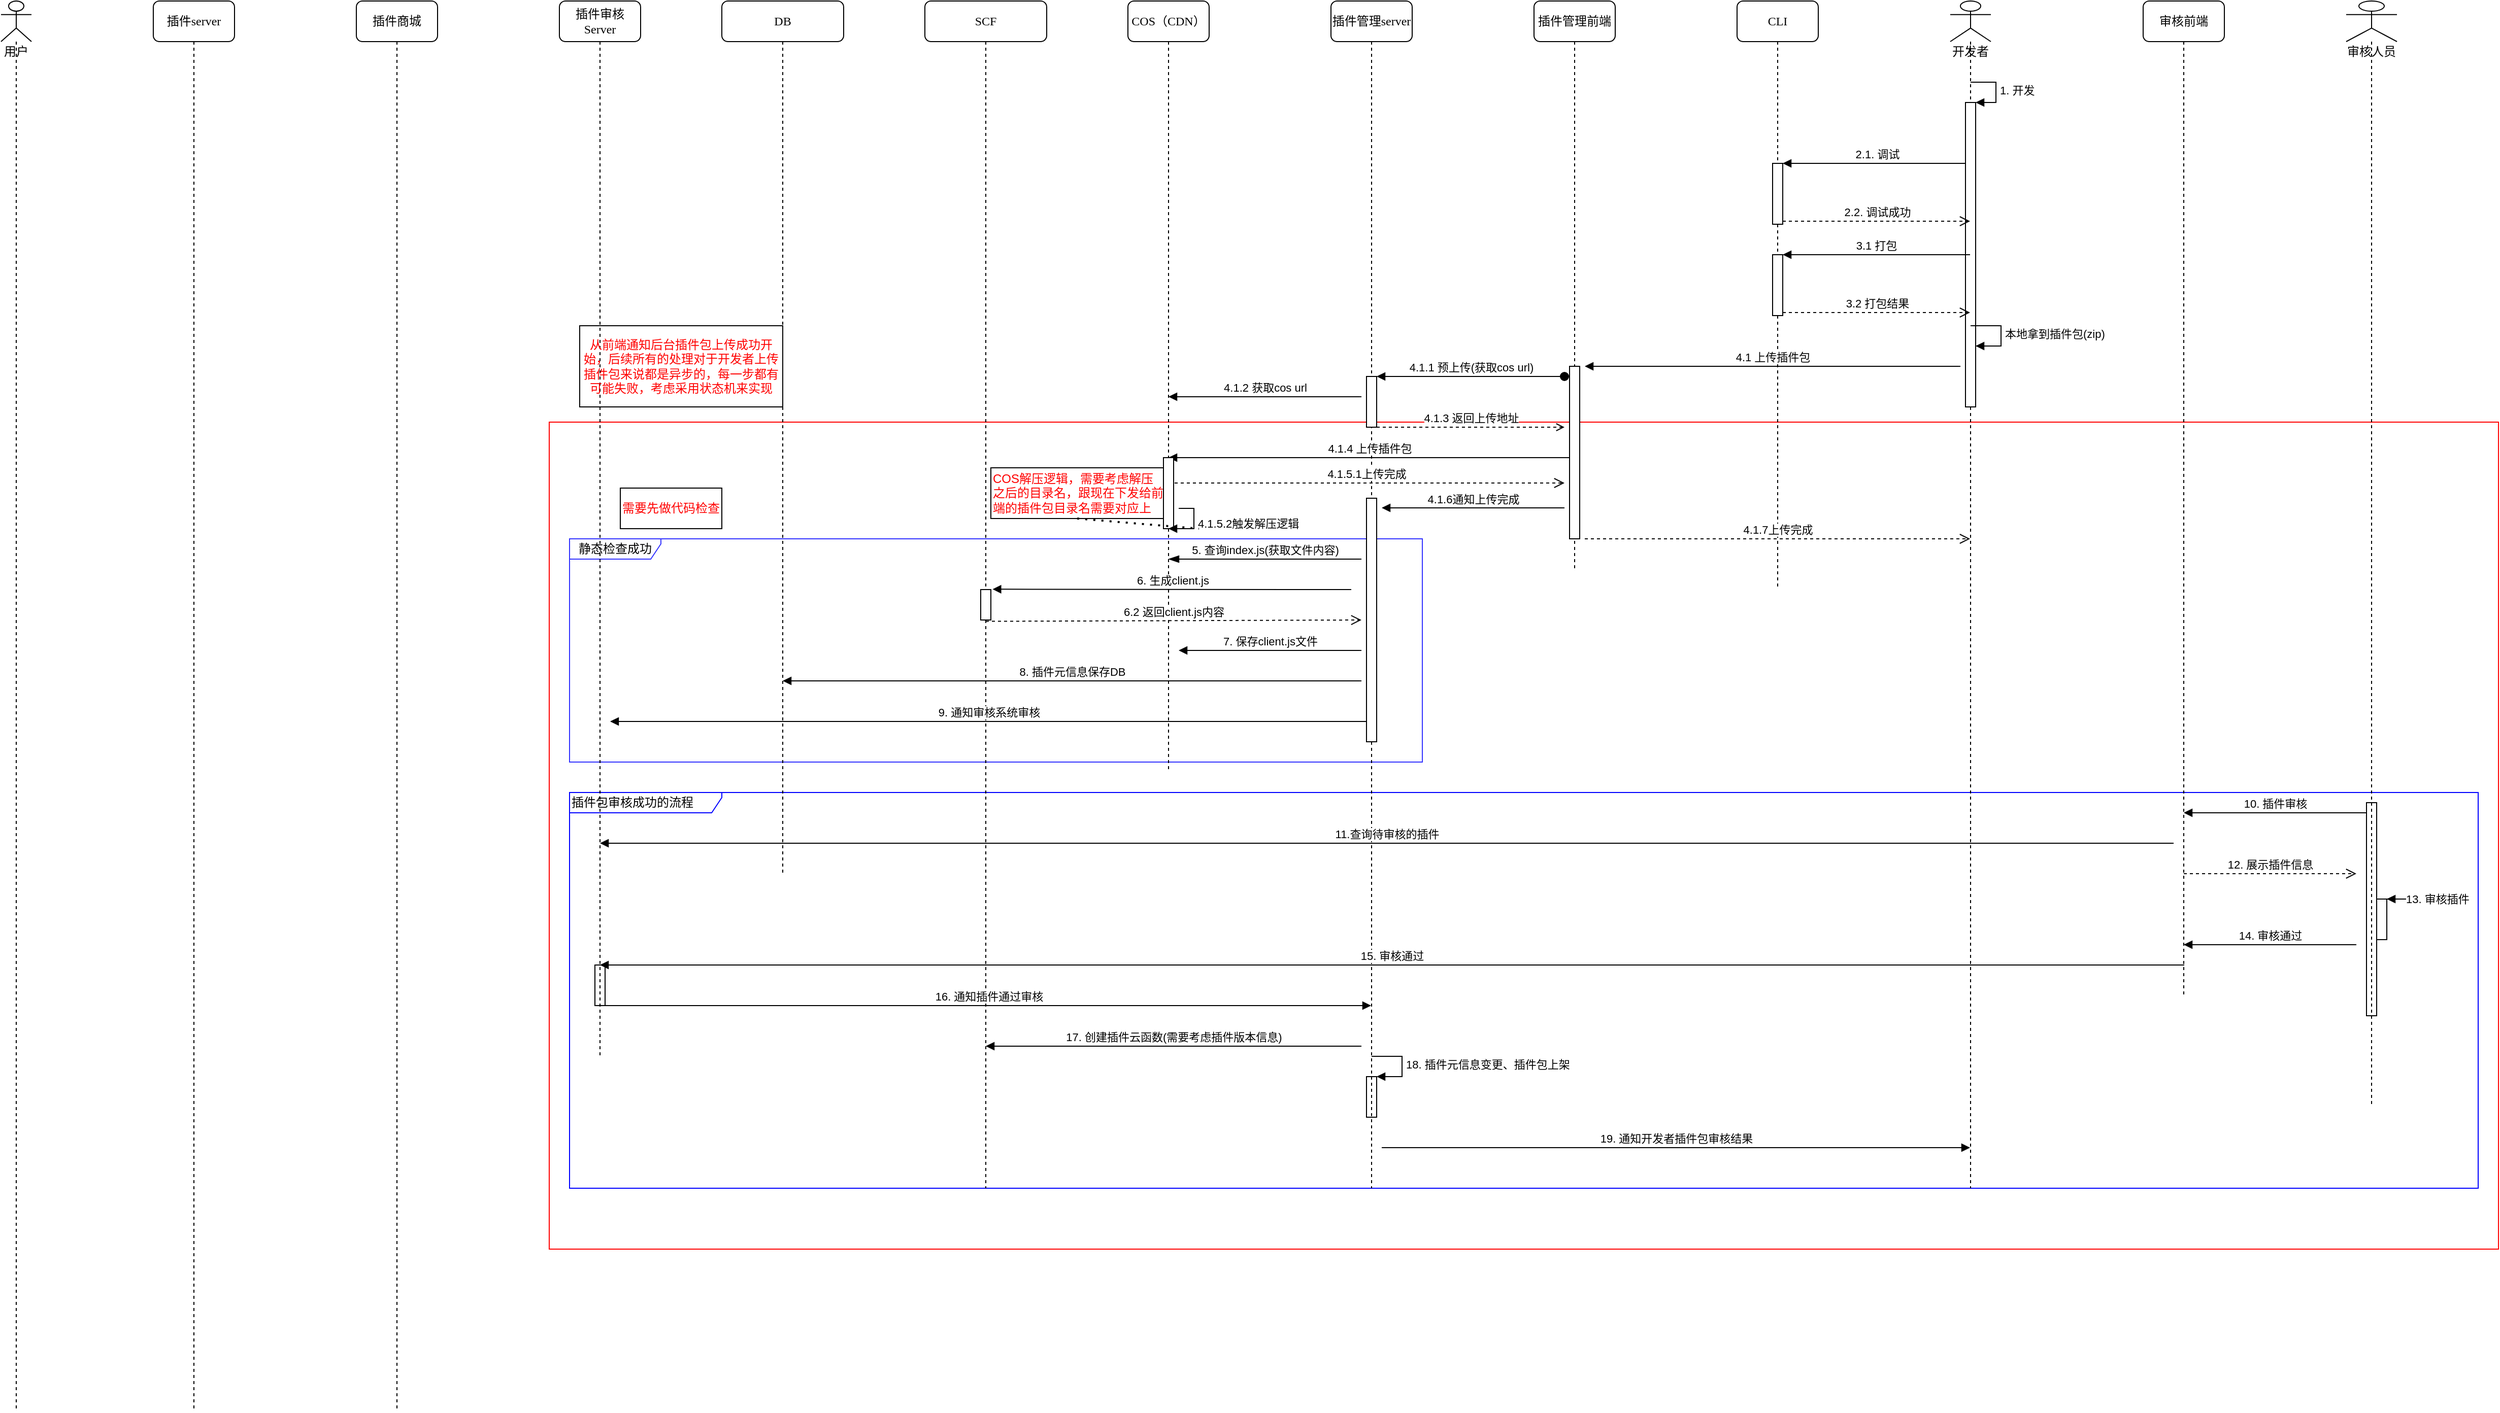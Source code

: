 <mxfile version="14.8.3" type="github" pages="2">
  <diagram name="Page-1" id="13e1069c-82ec-6db2-03f1-153e76fe0fe0">
    <mxGraphModel dx="3229" dy="1163" grid="1" gridSize="10" guides="0" tooltips="1" connect="1" arrows="1" fold="1" page="1" pageScale="1" pageWidth="1100" pageHeight="850" background="none" math="0" shadow="0">
      <root>
        <mxCell id="0" />
        <mxCell id="1" parent="0" />
        <mxCell id="ldka-5FNK_S4JEufgtKj-46" value="" style="rounded=0;whiteSpace=wrap;html=1;fillColor=none;align=left;strokeColor=#FF0000;" vertex="1" parent="1">
          <mxGeometry x="270" y="495" width="1920" height="815" as="geometry" />
        </mxCell>
        <mxCell id="ldka-5FNK_S4JEufgtKj-45" value="插件包审核成功的流程" style="shape=umlFrame;whiteSpace=wrap;html=1;fillColor=none;align=left;width=150;height=20;strokeColor=#0000FF;" vertex="1" parent="1">
          <mxGeometry x="290" y="860" width="1880" height="390" as="geometry" />
        </mxCell>
        <mxCell id="ldka-5FNK_S4JEufgtKj-20" value="静态检查成功" style="shape=umlFrame;whiteSpace=wrap;html=1;width=90;height=20;strokeColor=#3333FF;" vertex="1" parent="1">
          <mxGeometry x="290" y="610" width="840" height="220" as="geometry" />
        </mxCell>
        <mxCell id="7baba1c4bc27f4b0-2" value="插件server" style="shape=umlLifeline;perimeter=lifelinePerimeter;whiteSpace=wrap;html=1;container=1;collapsible=0;recursiveResize=0;outlineConnect=0;rounded=1;shadow=0;comic=0;labelBackgroundColor=none;strokeWidth=1;fontFamily=Verdana;fontSize=12;align=center;" parent="1" vertex="1">
          <mxGeometry x="-120" y="80" width="80" height="1390" as="geometry" />
        </mxCell>
        <mxCell id="7baba1c4bc27f4b0-3" value="SCF" style="shape=umlLifeline;perimeter=lifelinePerimeter;whiteSpace=wrap;html=1;container=1;collapsible=0;recursiveResize=0;outlineConnect=0;rounded=1;shadow=0;comic=0;labelBackgroundColor=none;strokeWidth=1;fontFamily=Verdana;fontSize=12;align=center;" parent="1" vertex="1">
          <mxGeometry x="640" y="80" width="120" height="1170" as="geometry" />
        </mxCell>
        <mxCell id="7baba1c4bc27f4b0-4" value="COS（CDN）" style="shape=umlLifeline;perimeter=lifelinePerimeter;whiteSpace=wrap;html=1;container=1;collapsible=0;recursiveResize=0;outlineConnect=0;rounded=1;shadow=0;comic=0;labelBackgroundColor=none;strokeWidth=1;fontFamily=Verdana;fontSize=12;align=center;" parent="1" vertex="1">
          <mxGeometry x="840" y="80" width="80" height="760" as="geometry" />
        </mxCell>
        <mxCell id="7baba1c4bc27f4b0-5" value="插件审核Server" style="shape=umlLifeline;perimeter=lifelinePerimeter;whiteSpace=wrap;html=1;container=1;collapsible=0;recursiveResize=0;outlineConnect=0;rounded=1;shadow=0;comic=0;labelBackgroundColor=none;strokeWidth=1;fontFamily=Verdana;fontSize=12;align=center;" parent="1" vertex="1">
          <mxGeometry x="280" y="80" width="80" height="1040" as="geometry" />
        </mxCell>
        <mxCell id="7baba1c4bc27f4b0-6" value="插件管理server" style="shape=umlLifeline;perimeter=lifelinePerimeter;whiteSpace=wrap;html=1;container=1;collapsible=0;recursiveResize=0;outlineConnect=0;rounded=1;shadow=0;comic=0;labelBackgroundColor=none;strokeWidth=1;fontFamily=Verdana;fontSize=12;align=center;" parent="1" vertex="1">
          <mxGeometry x="1040" y="80" width="80" height="1170" as="geometry" />
        </mxCell>
        <mxCell id="ldka-5FNK_S4JEufgtKj-40" value="17. 创建插件云函数(需要考虑插件版本信息)" style="html=1;verticalAlign=bottom;endArrow=block;strokeColor=#000000;strokeWidth=1;" edge="1" parent="7baba1c4bc27f4b0-6" target="7baba1c4bc27f4b0-3">
          <mxGeometry width="80" relative="1" as="geometry">
            <mxPoint x="30" y="1030" as="sourcePoint" />
            <mxPoint x="110" y="1030" as="targetPoint" />
          </mxGeometry>
        </mxCell>
        <mxCell id="ldka-5FNK_S4JEufgtKj-42" value="" style="html=1;points=[];perimeter=orthogonalPerimeter;strokeColor=#000000;fillColor=none;align=left;" vertex="1" parent="7baba1c4bc27f4b0-6">
          <mxGeometry x="35" y="1060" width="10" height="40" as="geometry" />
        </mxCell>
        <mxCell id="ldka-5FNK_S4JEufgtKj-43" value="18. 插件元信息变更、插件包上架" style="edgeStyle=orthogonalEdgeStyle;html=1;align=left;spacingLeft=2;endArrow=block;rounded=0;entryX=1;entryY=0;strokeColor=#000000;strokeWidth=1;" edge="1" target="ldka-5FNK_S4JEufgtKj-42" parent="7baba1c4bc27f4b0-6">
          <mxGeometry relative="1" as="geometry">
            <mxPoint x="40" y="1040" as="sourcePoint" />
            <Array as="points">
              <mxPoint x="70" y="1040" />
            </Array>
          </mxGeometry>
        </mxCell>
        <mxCell id="HN2Nw33tpEwXZnYEOGIW-1" value="CLI" style="shape=umlLifeline;perimeter=lifelinePerimeter;whiteSpace=wrap;html=1;container=1;collapsible=0;recursiveResize=0;outlineConnect=0;rounded=1;shadow=0;comic=0;labelBackgroundColor=none;strokeWidth=1;fontFamily=Verdana;fontSize=12;align=center;" vertex="1" parent="1">
          <mxGeometry x="1440" y="80" width="80" height="580" as="geometry" />
        </mxCell>
        <mxCell id="HN2Nw33tpEwXZnYEOGIW-15" value="" style="html=1;points=[];perimeter=orthogonalPerimeter;" vertex="1" parent="HN2Nw33tpEwXZnYEOGIW-1">
          <mxGeometry x="35" y="160" width="10" height="60" as="geometry" />
        </mxCell>
        <mxCell id="HN2Nw33tpEwXZnYEOGIW-16" value="2.1. 调试" style="html=1;verticalAlign=bottom;endArrow=block;entryX=1;entryY=0;" edge="1" target="HN2Nw33tpEwXZnYEOGIW-15" parent="HN2Nw33tpEwXZnYEOGIW-1">
          <mxGeometry relative="1" as="geometry">
            <mxPoint x="230" y="160" as="sourcePoint" />
          </mxGeometry>
        </mxCell>
        <mxCell id="HN2Nw33tpEwXZnYEOGIW-19" value="" style="html=1;points=[];perimeter=orthogonalPerimeter;" vertex="1" parent="HN2Nw33tpEwXZnYEOGIW-1">
          <mxGeometry x="35" y="250" width="10" height="60" as="geometry" />
        </mxCell>
        <mxCell id="HN2Nw33tpEwXZnYEOGIW-4" value="用户" style="shape=umlLifeline;participant=umlActor;perimeter=lifelinePerimeter;whiteSpace=wrap;html=1;container=1;collapsible=0;recursiveResize=0;verticalAlign=top;spacingTop=36;outlineConnect=0;" vertex="1" parent="1">
          <mxGeometry x="-270" y="80" width="30" height="1390" as="geometry" />
        </mxCell>
        <mxCell id="HN2Nw33tpEwXZnYEOGIW-5" value="开发者" style="shape=umlLifeline;participant=umlActor;perimeter=lifelinePerimeter;whiteSpace=wrap;html=1;container=1;collapsible=0;recursiveResize=0;verticalAlign=top;spacingTop=36;outlineConnect=0;" vertex="1" parent="1">
          <mxGeometry x="1650" y="80" width="40" height="1170" as="geometry" />
        </mxCell>
        <mxCell id="HN2Nw33tpEwXZnYEOGIW-7" value="" style="html=1;points=[];perimeter=orthogonalPerimeter;" vertex="1" parent="HN2Nw33tpEwXZnYEOGIW-5">
          <mxGeometry x="15" y="100" width="10" height="300" as="geometry" />
        </mxCell>
        <mxCell id="HN2Nw33tpEwXZnYEOGIW-8" value="1. 开发" style="edgeStyle=orthogonalEdgeStyle;html=1;align=left;spacingLeft=2;endArrow=block;rounded=0;entryX=1;entryY=0;" edge="1" target="HN2Nw33tpEwXZnYEOGIW-7" parent="HN2Nw33tpEwXZnYEOGIW-5">
          <mxGeometry relative="1" as="geometry">
            <mxPoint x="20" y="80" as="sourcePoint" />
            <Array as="points">
              <mxPoint x="45" y="80" />
            </Array>
          </mxGeometry>
        </mxCell>
        <mxCell id="HN2Nw33tpEwXZnYEOGIW-17" value="2.2. 调试成功" style="html=1;verticalAlign=bottom;endArrow=open;dashed=1;endSize=8;exitX=1;exitY=0.95;" edge="1" source="HN2Nw33tpEwXZnYEOGIW-15" parent="1" target="HN2Nw33tpEwXZnYEOGIW-5">
          <mxGeometry relative="1" as="geometry">
            <mxPoint x="1545" y="297" as="targetPoint" />
          </mxGeometry>
        </mxCell>
        <mxCell id="HN2Nw33tpEwXZnYEOGIW-20" value="3.1 打包" style="html=1;verticalAlign=bottom;endArrow=block;entryX=1;entryY=0;" edge="1" target="HN2Nw33tpEwXZnYEOGIW-19" parent="1" source="HN2Nw33tpEwXZnYEOGIW-5">
          <mxGeometry relative="1" as="geometry">
            <mxPoint x="1545" y="330" as="sourcePoint" />
          </mxGeometry>
        </mxCell>
        <mxCell id="HN2Nw33tpEwXZnYEOGIW-21" value="3.2 打包结果" style="html=1;verticalAlign=bottom;endArrow=open;dashed=1;endSize=8;exitX=1;exitY=0.95;" edge="1" source="HN2Nw33tpEwXZnYEOGIW-19" parent="1" target="HN2Nw33tpEwXZnYEOGIW-5">
          <mxGeometry relative="1" as="geometry">
            <mxPoint x="1545" y="387" as="targetPoint" />
          </mxGeometry>
        </mxCell>
        <mxCell id="HN2Nw33tpEwXZnYEOGIW-28" value="插件管理前端" style="shape=umlLifeline;perimeter=lifelinePerimeter;whiteSpace=wrap;html=1;container=1;collapsible=0;recursiveResize=0;outlineConnect=0;rounded=1;shadow=0;comic=0;labelBackgroundColor=none;strokeWidth=1;fontFamily=Verdana;fontSize=12;align=center;" vertex="1" parent="1">
          <mxGeometry x="1240" y="80" width="80" height="560" as="geometry" />
        </mxCell>
        <mxCell id="HN2Nw33tpEwXZnYEOGIW-35" value="" style="html=1;points=[];perimeter=orthogonalPerimeter;" vertex="1" parent="1">
          <mxGeometry x="1275" y="440" width="10" height="170" as="geometry" />
        </mxCell>
        <mxCell id="HN2Nw33tpEwXZnYEOGIW-37" value="本地拿到插件包(zip)" style="edgeStyle=orthogonalEdgeStyle;html=1;align=left;spacingLeft=2;endArrow=block;rounded=0;entryX=1;entryY=0;" edge="1" parent="1">
          <mxGeometry relative="1" as="geometry">
            <mxPoint x="1670" y="400" as="sourcePoint" />
            <Array as="points">
              <mxPoint x="1700" y="400" />
            </Array>
            <mxPoint x="1675" y="420" as="targetPoint" />
          </mxGeometry>
        </mxCell>
        <mxCell id="HN2Nw33tpEwXZnYEOGIW-38" value="4.1 上传插件包" style="html=1;verticalAlign=bottom;endArrow=block;" edge="1" parent="1">
          <mxGeometry width="80" relative="1" as="geometry">
            <mxPoint x="1660" y="440" as="sourcePoint" />
            <mxPoint x="1290" y="440" as="targetPoint" />
          </mxGeometry>
        </mxCell>
        <mxCell id="HN2Nw33tpEwXZnYEOGIW-39" value="" style="html=1;points=[];perimeter=orthogonalPerimeter;" vertex="1" parent="1">
          <mxGeometry x="1075" y="450" width="10" height="50" as="geometry" />
        </mxCell>
        <mxCell id="HN2Nw33tpEwXZnYEOGIW-40" value="4.1.1 预上传(获取cos url)" style="html=1;verticalAlign=bottom;startArrow=oval;endArrow=block;startSize=8;" edge="1" target="HN2Nw33tpEwXZnYEOGIW-39" parent="1">
          <mxGeometry relative="1" as="geometry">
            <mxPoint x="1270" y="450" as="sourcePoint" />
            <Array as="points">
              <mxPoint x="1150" y="450" />
            </Array>
          </mxGeometry>
        </mxCell>
        <mxCell id="HN2Nw33tpEwXZnYEOGIW-41" value="4.1.2 获取cos url" style="html=1;verticalAlign=bottom;endArrow=block;" edge="1" parent="1" target="7baba1c4bc27f4b0-4">
          <mxGeometry width="80" relative="1" as="geometry">
            <mxPoint x="1070" y="470" as="sourcePoint" />
            <mxPoint x="1100" y="460" as="targetPoint" />
            <Array as="points">
              <mxPoint x="1020" y="470" />
            </Array>
          </mxGeometry>
        </mxCell>
        <mxCell id="HN2Nw33tpEwXZnYEOGIW-42" value="4.1.3 返回上传地址" style="html=1;verticalAlign=bottom;endArrow=open;dashed=1;endFill=0;" edge="1" parent="1">
          <mxGeometry width="80" relative="1" as="geometry">
            <mxPoint x="1085" y="500" as="sourcePoint" />
            <mxPoint x="1270" y="500" as="targetPoint" />
          </mxGeometry>
        </mxCell>
        <mxCell id="HN2Nw33tpEwXZnYEOGIW-43" value="4.1.4 上传插件包" style="html=1;verticalAlign=bottom;endArrow=block;" edge="1" parent="1" target="7baba1c4bc27f4b0-4">
          <mxGeometry width="80" relative="1" as="geometry">
            <mxPoint x="1275" y="530" as="sourcePoint" />
            <mxPoint x="1355" y="530" as="targetPoint" />
          </mxGeometry>
        </mxCell>
        <mxCell id="ldka-5FNK_S4JEufgtKj-3" value="4.1.5.1上传完成" style="html=1;verticalAlign=bottom;endArrow=open;dashed=1;endSize=8;strokeColor=#000000;strokeWidth=1;" edge="1" parent="1" source="7baba1c4bc27f4b0-4">
          <mxGeometry relative="1" as="geometry">
            <mxPoint x="890" y="550" as="sourcePoint" />
            <mxPoint x="1270" y="555" as="targetPoint" />
          </mxGeometry>
        </mxCell>
        <mxCell id="ldka-5FNK_S4JEufgtKj-4" value="" style="html=1;points=[];perimeter=orthogonalPerimeter;" vertex="1" parent="1">
          <mxGeometry x="1075" y="570" width="10" height="240" as="geometry" />
        </mxCell>
        <mxCell id="ldka-5FNK_S4JEufgtKj-6" value="" style="html=1;points=[];perimeter=orthogonalPerimeter;" vertex="1" parent="1">
          <mxGeometry x="875" y="530" width="10" height="70" as="geometry" />
        </mxCell>
        <mxCell id="ldka-5FNK_S4JEufgtKj-7" value="4.1.6通知上传完成" style="html=1;verticalAlign=bottom;endArrow=block;strokeColor=#000000;strokeWidth=1;" edge="1" parent="1">
          <mxGeometry width="80" relative="1" as="geometry">
            <mxPoint x="1270" y="579.5" as="sourcePoint" />
            <mxPoint x="1090" y="579.5" as="targetPoint" />
          </mxGeometry>
        </mxCell>
        <mxCell id="ldka-5FNK_S4JEufgtKj-8" value="4.1.7上传完成" style="html=1;verticalAlign=bottom;endArrow=open;dashed=1;endSize=8;strokeColor=#000000;strokeWidth=1;" edge="1" parent="1" target="HN2Nw33tpEwXZnYEOGIW-5">
          <mxGeometry relative="1" as="geometry">
            <mxPoint x="1290" y="610" as="sourcePoint" />
            <mxPoint x="1195" y="610" as="targetPoint" />
          </mxGeometry>
        </mxCell>
        <mxCell id="ldka-5FNK_S4JEufgtKj-11" value="4.1.5.2触发解压逻辑" style="edgeStyle=orthogonalEdgeStyle;html=1;align=left;spacingLeft=2;endArrow=block;rounded=0;entryX=1;entryY=0;strokeColor=#000000;strokeWidth=1;" edge="1" parent="1">
          <mxGeometry relative="1" as="geometry">
            <mxPoint x="890" y="580" as="sourcePoint" />
            <Array as="points">
              <mxPoint x="905" y="580" />
            </Array>
            <mxPoint x="880" y="600" as="targetPoint" />
          </mxGeometry>
        </mxCell>
        <mxCell id="ldka-5FNK_S4JEufgtKj-12" value="5. 查询index.js(获取文件内容)" style="html=1;verticalAlign=bottom;endArrow=blockThin;endSize=8;strokeColor=#000000;strokeWidth=1;endFill=1;" edge="1" parent="1" target="7baba1c4bc27f4b0-4">
          <mxGeometry relative="1" as="geometry">
            <mxPoint x="1070" y="630" as="sourcePoint" />
            <mxPoint x="890" y="630" as="targetPoint" />
          </mxGeometry>
        </mxCell>
        <mxCell id="ldka-5FNK_S4JEufgtKj-13" value="6. 生成client.js" style="html=1;verticalAlign=bottom;endArrow=block;strokeColor=#000000;strokeWidth=1;entryX=1.167;entryY=-0.011;entryDx=0;entryDy=0;entryPerimeter=0;" edge="1" parent="1" target="ldka-5FNK_S4JEufgtKj-15">
          <mxGeometry width="80" relative="1" as="geometry">
            <mxPoint x="1060" y="660" as="sourcePoint" />
            <mxPoint x="690" y="660" as="targetPoint" />
          </mxGeometry>
        </mxCell>
        <mxCell id="ldka-5FNK_S4JEufgtKj-14" value="6.2 返回client.js内容" style="html=1;verticalAlign=bottom;endArrow=open;dashed=1;endSize=8;strokeColor=#000000;strokeWidth=1;exitX=0.5;exitY=1.044;exitDx=0;exitDy=0;exitPerimeter=0;" edge="1" parent="1" source="ldka-5FNK_S4JEufgtKj-15">
          <mxGeometry relative="1" as="geometry">
            <mxPoint x="690" y="690" as="sourcePoint" />
            <mxPoint x="1070" y="690" as="targetPoint" />
          </mxGeometry>
        </mxCell>
        <mxCell id="ldka-5FNK_S4JEufgtKj-15" value="" style="html=1;points=[];perimeter=orthogonalPerimeter;" vertex="1" parent="1">
          <mxGeometry x="695" y="660" width="10" height="30" as="geometry" />
        </mxCell>
        <mxCell id="ldka-5FNK_S4JEufgtKj-16" value="7. 保存client.js文件" style="html=1;verticalAlign=bottom;endArrow=block;strokeColor=#000000;strokeWidth=1;" edge="1" parent="1">
          <mxGeometry width="80" relative="1" as="geometry">
            <mxPoint x="1070" y="720" as="sourcePoint" />
            <mxPoint x="890" y="720" as="targetPoint" />
          </mxGeometry>
        </mxCell>
        <mxCell id="ldka-5FNK_S4JEufgtKj-17" value="8. 插件元信息保存DB" style="html=1;verticalAlign=bottom;endArrow=block;strokeColor=#000000;strokeWidth=1;" edge="1" parent="1" target="ldka-5FNK_S4JEufgtKj-18">
          <mxGeometry width="80" relative="1" as="geometry">
            <mxPoint x="1070" y="750" as="sourcePoint" />
            <mxPoint x="1140" y="750" as="targetPoint" />
          </mxGeometry>
        </mxCell>
        <mxCell id="ldka-5FNK_S4JEufgtKj-18" value="DB" style="shape=umlLifeline;perimeter=lifelinePerimeter;whiteSpace=wrap;html=1;container=1;collapsible=0;recursiveResize=0;outlineConnect=0;rounded=1;shadow=0;comic=0;labelBackgroundColor=none;strokeWidth=1;fontFamily=Verdana;fontSize=12;align=center;" vertex="1" parent="1">
          <mxGeometry x="440" y="80" width="120" height="860" as="geometry" />
        </mxCell>
        <mxCell id="ldka-5FNK_S4JEufgtKj-19" value="9. 通知审核系统审核" style="html=1;verticalAlign=bottom;endArrow=block;strokeColor=#000000;strokeWidth=1;" edge="1" parent="1">
          <mxGeometry width="80" relative="1" as="geometry">
            <mxPoint x="1075" y="790.0" as="sourcePoint" />
            <mxPoint x="330" y="790" as="targetPoint" />
          </mxGeometry>
        </mxCell>
        <mxCell id="ldka-5FNK_S4JEufgtKj-22" value="&lt;font color=&quot;#ff0000&quot;&gt;需要先做代码检查&lt;/font&gt;" style="text;html=1;fillColor=none;align=center;verticalAlign=middle;whiteSpace=wrap;rounded=0;strokeColor=#000000;" vertex="1" parent="1">
          <mxGeometry x="340" y="560" width="100" height="40" as="geometry" />
        </mxCell>
        <mxCell id="ldka-5FNK_S4JEufgtKj-23" value="&lt;font color=&quot;#ff0000&quot;&gt;COS解压逻辑，需要考虑解压之后的目录名，跟现在下发给前端的插件包目录名需要对应上&lt;/font&gt;" style="text;html=1;align=left;verticalAlign=middle;whiteSpace=wrap;rounded=0;strokeColor=#000000;" vertex="1" parent="1">
          <mxGeometry x="705" y="540" width="170" height="50" as="geometry" />
        </mxCell>
        <mxCell id="ldka-5FNK_S4JEufgtKj-24" value="" style="endArrow=none;dashed=1;html=1;dashPattern=1 3;strokeWidth=2;exitX=0.5;exitY=1;exitDx=0;exitDy=0;" edge="1" parent="1" source="ldka-5FNK_S4JEufgtKj-23">
          <mxGeometry width="50" height="50" relative="1" as="geometry">
            <mxPoint x="840" y="640" as="sourcePoint" />
            <mxPoint x="910" y="600" as="targetPoint" />
          </mxGeometry>
        </mxCell>
        <mxCell id="ldka-5FNK_S4JEufgtKj-25" value="审核人员" style="shape=umlLifeline;participant=umlActor;perimeter=lifelinePerimeter;whiteSpace=wrap;html=1;container=1;collapsible=0;recursiveResize=0;verticalAlign=top;spacingTop=36;outlineConnect=0;" vertex="1" parent="1">
          <mxGeometry x="2040" y="80" width="50" height="1090" as="geometry" />
        </mxCell>
        <mxCell id="ldka-5FNK_S4JEufgtKj-28" value="审核前端" style="shape=umlLifeline;perimeter=lifelinePerimeter;whiteSpace=wrap;html=1;container=1;collapsible=0;recursiveResize=0;outlineConnect=0;rounded=1;shadow=0;comic=0;labelBackgroundColor=none;strokeWidth=1;fontFamily=Verdana;fontSize=12;align=center;" vertex="1" parent="1">
          <mxGeometry x="1840" y="80" width="80" height="980" as="geometry" />
        </mxCell>
        <mxCell id="ldka-5FNK_S4JEufgtKj-29" value="" style="html=1;points=[];perimeter=orthogonalPerimeter;strokeColor=#000000;fillColor=none;align=left;" vertex="1" parent="1">
          <mxGeometry x="2060" y="870" width="10" height="210" as="geometry" />
        </mxCell>
        <mxCell id="ldka-5FNK_S4JEufgtKj-30" value="10. 插件审核" style="html=1;verticalAlign=bottom;endArrow=block;strokeColor=#000000;strokeWidth=1;" edge="1" parent="1" target="ldka-5FNK_S4JEufgtKj-28">
          <mxGeometry width="80" relative="1" as="geometry">
            <mxPoint x="2060" y="880" as="sourcePoint" />
            <mxPoint x="2140" y="880" as="targetPoint" />
          </mxGeometry>
        </mxCell>
        <mxCell id="ldka-5FNK_S4JEufgtKj-31" value="11.查询待审核的插件" style="html=1;verticalAlign=bottom;endArrow=block;strokeColor=#000000;strokeWidth=1;" edge="1" parent="1" target="7baba1c4bc27f4b0-5">
          <mxGeometry width="80" relative="1" as="geometry">
            <mxPoint x="1870" y="910" as="sourcePoint" />
            <mxPoint x="1950" y="910" as="targetPoint" />
          </mxGeometry>
        </mxCell>
        <mxCell id="ldka-5FNK_S4JEufgtKj-32" value="12. 展示插件信息" style="html=1;verticalAlign=bottom;endArrow=open;dashed=1;endSize=8;strokeColor=#000000;strokeWidth=1;" edge="1" parent="1">
          <mxGeometry relative="1" as="geometry">
            <mxPoint x="1880" y="940" as="sourcePoint" />
            <mxPoint x="2050" y="940" as="targetPoint" />
          </mxGeometry>
        </mxCell>
        <mxCell id="ldka-5FNK_S4JEufgtKj-34" value="13. 审核插件" style="edgeStyle=orthogonalEdgeStyle;html=1;align=left;spacingLeft=2;endArrow=block;rounded=0;entryX=1;entryY=0;strokeColor=#000000;strokeWidth=1;" edge="1" target="ldka-5FNK_S4JEufgtKj-41" parent="1">
          <mxGeometry relative="1" as="geometry">
            <mxPoint x="2070" y="965" as="sourcePoint" />
            <Array as="points">
              <mxPoint x="2100" y="965" />
            </Array>
            <mxPoint x="2075" y="985" as="targetPoint" />
          </mxGeometry>
        </mxCell>
        <mxCell id="ldka-5FNK_S4JEufgtKj-35" value="14. 审核通过" style="html=1;verticalAlign=bottom;endArrow=block;strokeColor=#000000;strokeWidth=1;" edge="1" parent="1" target="ldka-5FNK_S4JEufgtKj-28">
          <mxGeometry width="80" relative="1" as="geometry">
            <mxPoint x="2050" y="1010" as="sourcePoint" />
            <mxPoint x="2130" y="1010" as="targetPoint" />
          </mxGeometry>
        </mxCell>
        <mxCell id="ldka-5FNK_S4JEufgtKj-37" value="15. 审核通过" style="html=1;verticalAlign=bottom;endArrow=block;strokeColor=#000000;strokeWidth=1;" edge="1" parent="1" target="7baba1c4bc27f4b0-5">
          <mxGeometry width="80" relative="1" as="geometry">
            <mxPoint x="1880.5" y="1030" as="sourcePoint" />
            <mxPoint x="1710" y="1030" as="targetPoint" />
          </mxGeometry>
        </mxCell>
        <mxCell id="ldka-5FNK_S4JEufgtKj-38" value="" style="html=1;points=[];perimeter=orthogonalPerimeter;strokeColor=#000000;fillColor=none;align=left;" vertex="1" parent="1">
          <mxGeometry x="315" y="1030" width="10" height="40" as="geometry" />
        </mxCell>
        <mxCell id="ldka-5FNK_S4JEufgtKj-39" value="16. 通知插件通过审核" style="html=1;verticalAlign=bottom;endArrow=block;strokeColor=#000000;strokeWidth=1;" edge="1" parent="1" target="7baba1c4bc27f4b0-6">
          <mxGeometry width="80" relative="1" as="geometry">
            <mxPoint x="325" y="1070" as="sourcePoint" />
            <mxPoint x="405" y="1070" as="targetPoint" />
          </mxGeometry>
        </mxCell>
        <mxCell id="ldka-5FNK_S4JEufgtKj-41" value="" style="html=1;points=[];perimeter=orthogonalPerimeter;strokeColor=#000000;fillColor=none;align=left;" vertex="1" parent="1">
          <mxGeometry x="2070" y="965" width="10" height="40" as="geometry" />
        </mxCell>
        <mxCell id="ldka-5FNK_S4JEufgtKj-44" value="19. 通知开发者插件包审核结果" style="html=1;verticalAlign=bottom;endArrow=block;strokeColor=#000000;strokeWidth=1;" edge="1" parent="1" target="HN2Nw33tpEwXZnYEOGIW-5">
          <mxGeometry width="80" relative="1" as="geometry">
            <mxPoint x="1090" y="1210" as="sourcePoint" />
            <mxPoint x="1155" y="1210" as="targetPoint" />
          </mxGeometry>
        </mxCell>
        <mxCell id="ldka-5FNK_S4JEufgtKj-47" value="&lt;font color=&quot;#ff0000&quot;&gt;从前端通知后台插件包上传成功开始，后续所有的处理对于开发者上传插件包来说都是异步的，每一步都有可能失败，考虑采用&lt;/font&gt;&lt;span style=&quot;color: rgb(255 , 0 , 0)&quot;&gt;状态机来实现&lt;/span&gt;" style="text;html=1;fillColor=none;align=center;verticalAlign=middle;whiteSpace=wrap;rounded=0;strokeColor=#000000;" vertex="1" parent="1">
          <mxGeometry x="300" y="400" width="200" height="80" as="geometry" />
        </mxCell>
        <mxCell id="ldka-5FNK_S4JEufgtKj-48" value="插件商城" style="shape=umlLifeline;perimeter=lifelinePerimeter;whiteSpace=wrap;html=1;container=1;collapsible=0;recursiveResize=0;outlineConnect=0;rounded=1;shadow=0;comic=0;labelBackgroundColor=none;strokeWidth=1;fontFamily=Verdana;fontSize=12;align=center;" vertex="1" parent="1">
          <mxGeometry x="80" y="80" width="80" height="1390" as="geometry" />
        </mxCell>
      </root>
    </mxGraphModel>
  </diagram>
  <diagram id="MReGTqcURHO1EXwGwA-r" name="Page-2">
    <mxGraphModel dx="1186" dy="661" grid="0" gridSize="10" guides="1" tooltips="1" connect="1" arrows="1" fold="0" page="0" pageScale="1" pageWidth="827" pageHeight="1169" math="0" shadow="0">
      <root>
        <mxCell id="xL4jIzd0NPuV34EByVlt-0" />
        <mxCell id="xL4jIzd0NPuV34EByVlt-1" parent="xL4jIzd0NPuV34EByVlt-0" />
        <mxCell id="xL4jIzd0NPuV34EByVlt-17" value="TSW" style="rounded=0;whiteSpace=wrap;html=1;" vertex="1" parent="xL4jIzd0NPuV34EByVlt-1">
          <mxGeometry x="150" y="240" width="570" height="30" as="geometry" />
        </mxCell>
        <mxCell id="xL4jIzd0NPuV34EByVlt-15" value="" style="rounded=1;whiteSpace=wrap;html=1;dashed=1;" vertex="1" parent="xL4jIzd0NPuV34EByVlt-1">
          <mxGeometry x="760" y="155" width="210" height="65" as="geometry" />
        </mxCell>
        <mxCell id="xL4jIzd0NPuV34EByVlt-7" value="" style="rounded=1;whiteSpace=wrap;html=1;dashed=1;" vertex="1" parent="xL4jIzd0NPuV34EByVlt-1">
          <mxGeometry x="150" y="155" width="570" height="65" as="geometry" />
        </mxCell>
        <mxCell id="xL4jIzd0NPuV34EByVlt-2" value="QQ" style="rounded=0;whiteSpace=wrap;html=1;" vertex="1" parent="xL4jIzd0NPuV34EByVlt-1">
          <mxGeometry x="160" y="170" width="80" height="30" as="geometry" />
        </mxCell>
        <mxCell id="xL4jIzd0NPuV34EByVlt-3" value="微信" style="rounded=0;whiteSpace=wrap;html=1;" vertex="1" parent="xL4jIzd0NPuV34EByVlt-1">
          <mxGeometry x="250" y="170" width="80" height="30" as="geometry" />
        </mxCell>
        <mxCell id="xL4jIzd0NPuV34EByVlt-4" value="Iddas" style="rounded=0;whiteSpace=wrap;html=1;" vertex="1" parent="xL4jIzd0NPuV34EByVlt-1">
          <mxGeometry x="400" y="172.5" width="80" height="30" as="geometry" />
        </mxCell>
        <mxCell id="xL4jIzd0NPuV34EByVlt-5" value="企业微信" style="rounded=0;whiteSpace=wrap;html=1;" vertex="1" parent="xL4jIzd0NPuV34EByVlt-1">
          <mxGeometry x="590" y="170" width="80" height="30" as="geometry" />
        </mxCell>
        <mxCell id="xL4jIzd0NPuV34EByVlt-6" value="企业微信结合板" style="rounded=0;whiteSpace=wrap;html=1;" vertex="1" parent="xL4jIzd0NPuV34EByVlt-1">
          <mxGeometry x="810" y="170" width="90" height="30" as="geometry" />
        </mxCell>
        <mxCell id="xL4jIzd0NPuV34EByVlt-8" value="" style="endArrow=none;dashed=1;html=1;" edge="1" parent="xL4jIzd0NPuV34EByVlt-1">
          <mxGeometry width="50" height="50" relative="1" as="geometry">
            <mxPoint x="350" y="850" as="sourcePoint" />
            <mxPoint x="350" y="140" as="targetPoint" />
          </mxGeometry>
        </mxCell>
        <mxCell id="xL4jIzd0NPuV34EByVlt-9" value="" style="endArrow=none;html=1;strokeWidth=5;strokeColor=#FF0080;" edge="1" parent="xL4jIzd0NPuV34EByVlt-1">
          <mxGeometry width="50" height="50" relative="1" as="geometry">
            <mxPoint x="540" y="850" as="sourcePoint" />
            <mxPoint x="540" y="140" as="targetPoint" />
          </mxGeometry>
        </mxCell>
        <mxCell id="xL4jIzd0NPuV34EByVlt-10" value="" style="endArrow=classic;html=1;" edge="1" parent="xL4jIzd0NPuV34EByVlt-1">
          <mxGeometry width="50" height="50" relative="1" as="geometry">
            <mxPoint x="410" y="80" as="sourcePoint" />
            <mxPoint x="410" y="120" as="targetPoint" />
          </mxGeometry>
        </mxCell>
        <mxCell id="xL4jIzd0NPuV34EByVlt-11" value="&lt;font style=&quot;font-size: 17px&quot;&gt;docs.qq.com&lt;/font&gt;" style="text;html=1;strokeColor=none;fillColor=none;align=center;verticalAlign=middle;whiteSpace=wrap;rounded=0;dashed=1;" vertex="1" parent="xL4jIzd0NPuV34EByVlt-1">
          <mxGeometry x="380" y="50" width="80" height="20" as="geometry" />
        </mxCell>
        <mxCell id="xL4jIzd0NPuV34EByVlt-12" value="&lt;span style=&quot;font-size: 17px&quot;&gt;doc.weixin.qq.com&lt;/span&gt;" style="text;html=1;strokeColor=none;fillColor=none;align=center;verticalAlign=middle;whiteSpace=wrap;rounded=0;dashed=1;" vertex="1" parent="xL4jIzd0NPuV34EByVlt-1">
          <mxGeometry x="815" y="50" width="80" height="20" as="geometry" />
        </mxCell>
        <mxCell id="xL4jIzd0NPuV34EByVlt-13" value="" style="endArrow=classic;html=1;" edge="1" parent="xL4jIzd0NPuV34EByVlt-1">
          <mxGeometry width="50" height="50" relative="1" as="geometry">
            <mxPoint x="850" y="80" as="sourcePoint" />
            <mxPoint x="850" y="130" as="targetPoint" />
          </mxGeometry>
        </mxCell>
        <mxCell id="xL4jIzd0NPuV34EByVlt-14" value="&lt;font style=&quot;font-size: 15px&quot; color=&quot;#cc0000&quot;&gt;&lt;b&gt;web/app/pc&lt;/b&gt;&lt;/font&gt;" style="text;html=1;strokeColor=none;fillColor=none;align=center;verticalAlign=middle;whiteSpace=wrap;rounded=0;dashed=1;" vertex="1" parent="xL4jIzd0NPuV34EByVlt-1">
          <mxGeometry x="190" y="130" width="40" height="20" as="geometry" />
        </mxCell>
        <mxCell id="xL4jIzd0NPuV34EByVlt-16" value="&lt;font color=&quot;#cc0000&quot;&gt;&lt;span style=&quot;font-size: 15px&quot;&gt;&lt;b&gt;企业微信Native&lt;/b&gt;&lt;/span&gt;&lt;/font&gt;" style="text;html=1;strokeColor=none;fillColor=none;align=center;verticalAlign=middle;whiteSpace=wrap;rounded=0;dashed=1;" vertex="1" parent="xL4jIzd0NPuV34EByVlt-1">
          <mxGeometry x="790" y="130" width="120" height="20" as="geometry" />
        </mxCell>
        <mxCell id="xL4jIzd0NPuV34EByVlt-19" value="BFF" style="rounded=0;whiteSpace=wrap;html=1;" vertex="1" parent="xL4jIzd0NPuV34EByVlt-1">
          <mxGeometry x="150" y="280" width="180" height="30" as="geometry" />
        </mxCell>
        <mxCell id="xL4jIzd0NPuV34EByVlt-20" value="BFF" style="rounded=0;whiteSpace=wrap;html=1;" vertex="1" parent="xL4jIzd0NPuV34EByVlt-1">
          <mxGeometry x="360" y="280" width="170" height="30" as="geometry" />
        </mxCell>
        <mxCell id="xL4jIzd0NPuV34EByVlt-21" value="BFF" style="rounded=0;whiteSpace=wrap;html=1;" vertex="1" parent="xL4jIzd0NPuV34EByVlt-1">
          <mxGeometry x="550" y="280" width="170" height="30" as="geometry" />
        </mxCell>
        <mxCell id="xL4jIzd0NPuV34EByVlt-22" value="Gateway" style="rounded=0;whiteSpace=wrap;html=1;" vertex="1" parent="xL4jIzd0NPuV34EByVlt-1">
          <mxGeometry x="150" y="350" width="180" height="30" as="geometry" />
        </mxCell>
        <mxCell id="xL4jIzd0NPuV34EByVlt-23" value="Gateway" style="rounded=0;whiteSpace=wrap;html=1;" vertex="1" parent="xL4jIzd0NPuV34EByVlt-1">
          <mxGeometry x="360" y="350" width="170" height="30" as="geometry" />
        </mxCell>
        <mxCell id="xL4jIzd0NPuV34EByVlt-24" value="Gateway" style="rounded=0;whiteSpace=wrap;html=1;" vertex="1" parent="xL4jIzd0NPuV34EByVlt-1">
          <mxGeometry x="550" y="350" width="427" height="30" as="geometry" />
        </mxCell>
        <mxCell id="xL4jIzd0NPuV34EByVlt-26" value="MicroService" style="rounded=0;whiteSpace=wrap;html=1;" vertex="1" parent="xL4jIzd0NPuV34EByVlt-1">
          <mxGeometry x="150" y="410" width="180" height="130" as="geometry" />
        </mxCell>
        <mxCell id="xL4jIzd0NPuV34EByVlt-27" value="MicroService" style="rounded=0;whiteSpace=wrap;html=1;" vertex="1" parent="xL4jIzd0NPuV34EByVlt-1">
          <mxGeometry x="360" y="410" width="170" height="130" as="geometry" />
        </mxCell>
        <mxCell id="xL4jIzd0NPuV34EByVlt-28" value="MicroService" style="rounded=0;whiteSpace=wrap;html=1;" vertex="1" parent="xL4jIzd0NPuV34EByVlt-1">
          <mxGeometry x="550" y="410" width="427" height="130" as="geometry" />
        </mxCell>
        <mxCell id="xL4jIzd0NPuV34EByVlt-30" value="腾讯云" style="ellipse;shape=cloud;whiteSpace=wrap;html=1;" vertex="1" parent="xL4jIzd0NPuV34EByVlt-1">
          <mxGeometry x="170" y="635" width="120" height="80" as="geometry" />
        </mxCell>
        <mxCell id="xL4jIzd0NPuV34EByVlt-31" value="腾讯云" style="ellipse;shape=cloud;whiteSpace=wrap;html=1;" vertex="1" parent="xL4jIzd0NPuV34EByVlt-1">
          <mxGeometry x="375" y="635" width="120" height="80" as="geometry" />
        </mxCell>
        <mxCell id="xL4jIzd0NPuV34EByVlt-32" value="微信云" style="ellipse;shape=cloud;whiteSpace=wrap;html=1;" vertex="1" parent="xL4jIzd0NPuV34EByVlt-1">
          <mxGeometry x="575" y="630" width="335" height="80" as="geometry" />
        </mxCell>
        <mxCell id="xL4jIzd0NPuV34EByVlt-35" value="" style="curved=1;endArrow=classic;html=1;fillColor=#f8cecc;strokeColor=#FF0080;" edge="1" parent="xL4jIzd0NPuV34EByVlt-1">
          <mxGeometry width="50" height="50" relative="1" as="geometry">
            <mxPoint x="600" y="150" as="sourcePoint" />
            <mxPoint x="650" y="150" as="targetPoint" />
            <Array as="points">
              <mxPoint x="620" y="280" />
              <mxPoint x="640" y="230" />
            </Array>
          </mxGeometry>
        </mxCell>
        <mxCell id="xL4jIzd0NPuV34EByVlt-36" value="" style="endArrow=classic;html=1;strokeColor=#FF0080;" edge="1" parent="xL4jIzd0NPuV34EByVlt-1">
          <mxGeometry width="50" height="50" relative="1" as="geometry">
            <mxPoint x="560" y="790" as="sourcePoint" />
            <mxPoint x="940" y="790" as="targetPoint" />
          </mxGeometry>
        </mxCell>
        <mxCell id="xL4jIzd0NPuV34EByVlt-37" value="&lt;font style=&quot;font-size: 19px&quot; color=&quot;#ff0080&quot;&gt;微文档团队&lt;/font&gt;" style="edgeLabel;html=1;align=center;verticalAlign=middle;resizable=0;points=[];" vertex="1" connectable="0" parent="xL4jIzd0NPuV34EByVlt-36">
          <mxGeometry x="-0.353" relative="1" as="geometry">
            <mxPoint x="60" as="offset" />
          </mxGeometry>
        </mxCell>
        <mxCell id="xL4jIzd0NPuV34EByVlt-39" value="" style="endArrow=classic;html=1;strokeColor=#FF0080;" edge="1" parent="xL4jIzd0NPuV34EByVlt-1">
          <mxGeometry width="50" height="50" relative="1" as="geometry">
            <mxPoint x="530" y="790" as="sourcePoint" />
            <mxPoint x="110" y="790" as="targetPoint" />
          </mxGeometry>
        </mxCell>
        <mxCell id="xL4jIzd0NPuV34EByVlt-40" value="&lt;font color=&quot;#ff0080&quot;&gt;&lt;span style=&quot;font-size: 19px&quot;&gt;腾讯文档团队&lt;/span&gt;&lt;/font&gt;" style="edgeLabel;html=1;align=center;verticalAlign=middle;resizable=0;points=[];" vertex="1" connectable="0" parent="xL4jIzd0NPuV34EByVlt-39">
          <mxGeometry x="-0.353" relative="1" as="geometry">
            <mxPoint x="-54" as="offset" />
          </mxGeometry>
        </mxCell>
      </root>
    </mxGraphModel>
  </diagram>
</mxfile>
